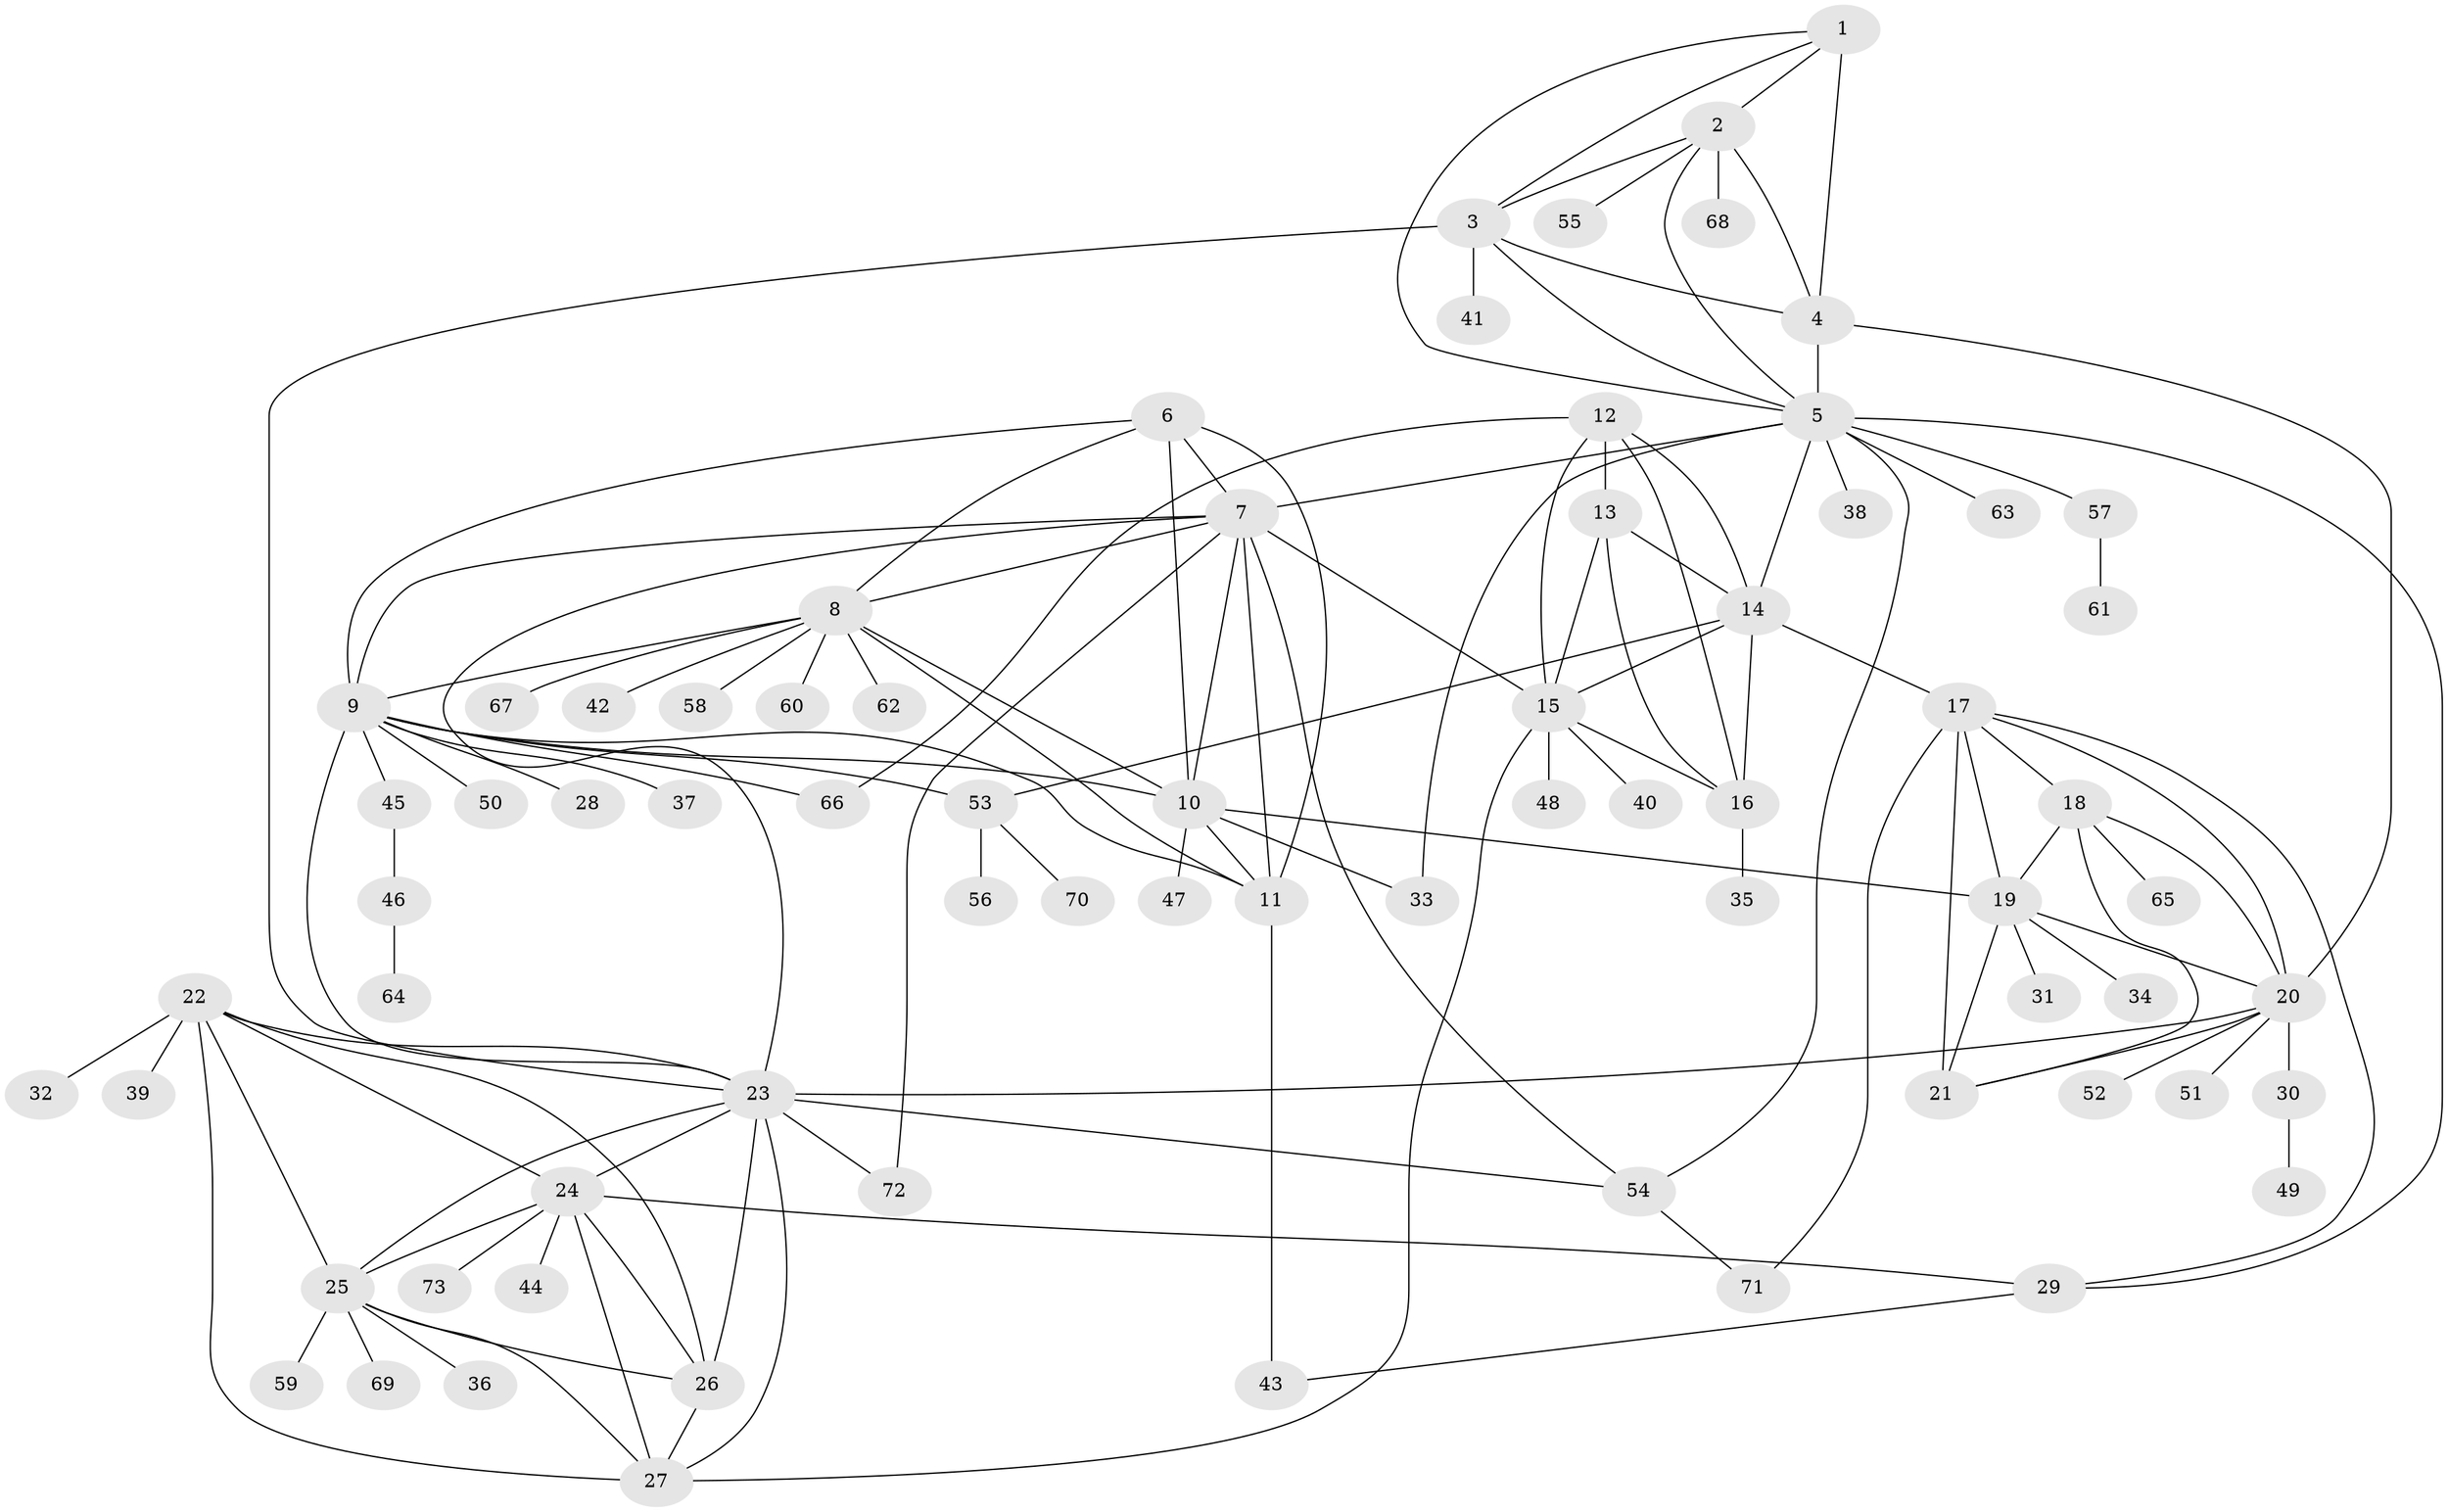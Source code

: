 // original degree distribution, {8: 0.041666666666666664, 6: 0.041666666666666664, 14: 0.008333333333333333, 5: 0.016666666666666666, 11: 0.025, 13: 0.008333333333333333, 9: 0.06666666666666667, 10: 0.025, 7: 0.016666666666666666, 1: 0.5916666666666667, 4: 0.025, 2: 0.125, 3: 0.008333333333333333}
// Generated by graph-tools (version 1.1) at 2025/52/03/04/25 22:52:34]
// undirected, 73 vertices, 127 edges
graph export_dot {
  node [color=gray90,style=filled];
  1;
  2;
  3;
  4;
  5;
  6;
  7;
  8;
  9;
  10;
  11;
  12;
  13;
  14;
  15;
  16;
  17;
  18;
  19;
  20;
  21;
  22;
  23;
  24;
  25;
  26;
  27;
  28;
  29;
  30;
  31;
  32;
  33;
  34;
  35;
  36;
  37;
  38;
  39;
  40;
  41;
  42;
  43;
  44;
  45;
  46;
  47;
  48;
  49;
  50;
  51;
  52;
  53;
  54;
  55;
  56;
  57;
  58;
  59;
  60;
  61;
  62;
  63;
  64;
  65;
  66;
  67;
  68;
  69;
  70;
  71;
  72;
  73;
  1 -- 2 [weight=1.0];
  1 -- 3 [weight=1.0];
  1 -- 4 [weight=4.0];
  1 -- 5 [weight=1.0];
  2 -- 3 [weight=1.0];
  2 -- 4 [weight=2.0];
  2 -- 5 [weight=1.0];
  2 -- 55 [weight=1.0];
  2 -- 68 [weight=1.0];
  3 -- 4 [weight=2.0];
  3 -- 5 [weight=1.0];
  3 -- 23 [weight=1.0];
  3 -- 41 [weight=1.0];
  4 -- 5 [weight=2.0];
  4 -- 20 [weight=1.0];
  5 -- 7 [weight=1.0];
  5 -- 14 [weight=1.0];
  5 -- 29 [weight=1.0];
  5 -- 33 [weight=1.0];
  5 -- 38 [weight=1.0];
  5 -- 54 [weight=1.0];
  5 -- 57 [weight=1.0];
  5 -- 63 [weight=1.0];
  6 -- 7 [weight=1.0];
  6 -- 8 [weight=1.0];
  6 -- 9 [weight=1.0];
  6 -- 10 [weight=1.0];
  6 -- 11 [weight=1.0];
  7 -- 8 [weight=1.0];
  7 -- 9 [weight=1.0];
  7 -- 10 [weight=1.0];
  7 -- 11 [weight=1.0];
  7 -- 15 [weight=1.0];
  7 -- 23 [weight=1.0];
  7 -- 54 [weight=1.0];
  7 -- 72 [weight=1.0];
  8 -- 9 [weight=1.0];
  8 -- 10 [weight=1.0];
  8 -- 11 [weight=1.0];
  8 -- 42 [weight=1.0];
  8 -- 58 [weight=1.0];
  8 -- 60 [weight=1.0];
  8 -- 62 [weight=1.0];
  8 -- 67 [weight=1.0];
  9 -- 10 [weight=1.0];
  9 -- 11 [weight=1.0];
  9 -- 23 [weight=1.0];
  9 -- 28 [weight=1.0];
  9 -- 37 [weight=1.0];
  9 -- 45 [weight=1.0];
  9 -- 50 [weight=1.0];
  9 -- 53 [weight=1.0];
  9 -- 66 [weight=1.0];
  10 -- 11 [weight=1.0];
  10 -- 19 [weight=1.0];
  10 -- 33 [weight=1.0];
  10 -- 47 [weight=1.0];
  11 -- 43 [weight=3.0];
  12 -- 13 [weight=5.0];
  12 -- 14 [weight=2.0];
  12 -- 15 [weight=2.0];
  12 -- 16 [weight=2.0];
  12 -- 66 [weight=1.0];
  13 -- 14 [weight=1.0];
  13 -- 15 [weight=1.0];
  13 -- 16 [weight=1.0];
  14 -- 15 [weight=1.0];
  14 -- 16 [weight=1.0];
  14 -- 17 [weight=1.0];
  14 -- 53 [weight=1.0];
  15 -- 16 [weight=1.0];
  15 -- 27 [weight=1.0];
  15 -- 40 [weight=1.0];
  15 -- 48 [weight=1.0];
  16 -- 35 [weight=4.0];
  17 -- 18 [weight=2.0];
  17 -- 19 [weight=2.0];
  17 -- 20 [weight=2.0];
  17 -- 21 [weight=5.0];
  17 -- 29 [weight=1.0];
  17 -- 71 [weight=1.0];
  18 -- 19 [weight=1.0];
  18 -- 20 [weight=1.0];
  18 -- 21 [weight=1.0];
  18 -- 65 [weight=1.0];
  19 -- 20 [weight=1.0];
  19 -- 21 [weight=1.0];
  19 -- 31 [weight=1.0];
  19 -- 34 [weight=1.0];
  20 -- 21 [weight=1.0];
  20 -- 23 [weight=1.0];
  20 -- 30 [weight=1.0];
  20 -- 51 [weight=1.0];
  20 -- 52 [weight=1.0];
  22 -- 23 [weight=1.0];
  22 -- 24 [weight=1.0];
  22 -- 25 [weight=1.0];
  22 -- 26 [weight=1.0];
  22 -- 27 [weight=1.0];
  22 -- 32 [weight=1.0];
  22 -- 39 [weight=1.0];
  23 -- 24 [weight=1.0];
  23 -- 25 [weight=1.0];
  23 -- 26 [weight=3.0];
  23 -- 27 [weight=1.0];
  23 -- 54 [weight=1.0];
  23 -- 72 [weight=1.0];
  24 -- 25 [weight=1.0];
  24 -- 26 [weight=1.0];
  24 -- 27 [weight=1.0];
  24 -- 29 [weight=1.0];
  24 -- 44 [weight=1.0];
  24 -- 73 [weight=1.0];
  25 -- 26 [weight=1.0];
  25 -- 27 [weight=1.0];
  25 -- 36 [weight=1.0];
  25 -- 59 [weight=1.0];
  25 -- 69 [weight=1.0];
  26 -- 27 [weight=1.0];
  29 -- 43 [weight=1.0];
  30 -- 49 [weight=1.0];
  45 -- 46 [weight=1.0];
  46 -- 64 [weight=1.0];
  53 -- 56 [weight=1.0];
  53 -- 70 [weight=1.0];
  54 -- 71 [weight=1.0];
  57 -- 61 [weight=1.0];
}
